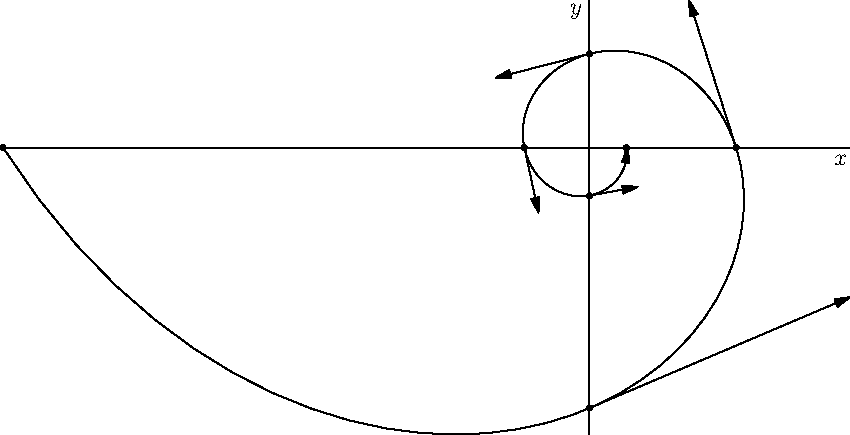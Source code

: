import graph;
size(15cm,15cm);

xaxis("$x$");
yaxis("$y$");

real x(real t) {return (pi)^2*(1/t)^2*cos(t);}
real y(real t) {return (pi)^2*(1/t)^2*sin(t);}

draw(graph(x,y,pi,4*pi),Arrow);

dot((-1,0));
dot((0,-0.444));
dot((0.25,0));
dot((0,0.16));
dot((-0.111,0));
dot((0,-0.082));
dot((0.063,0));

draw((0,-0.444)--(0.444,-0.255),Arrow);
draw((0.25,0)--(0.170,0.25),Arrow);
draw((0,0.16)--(-0.16,0.119),Arrow);
draw((-0.111,0)--(-0.087,-0.111),Arrow);
draw((0,-0.082)--(0.082,-0.067),Arrow);
